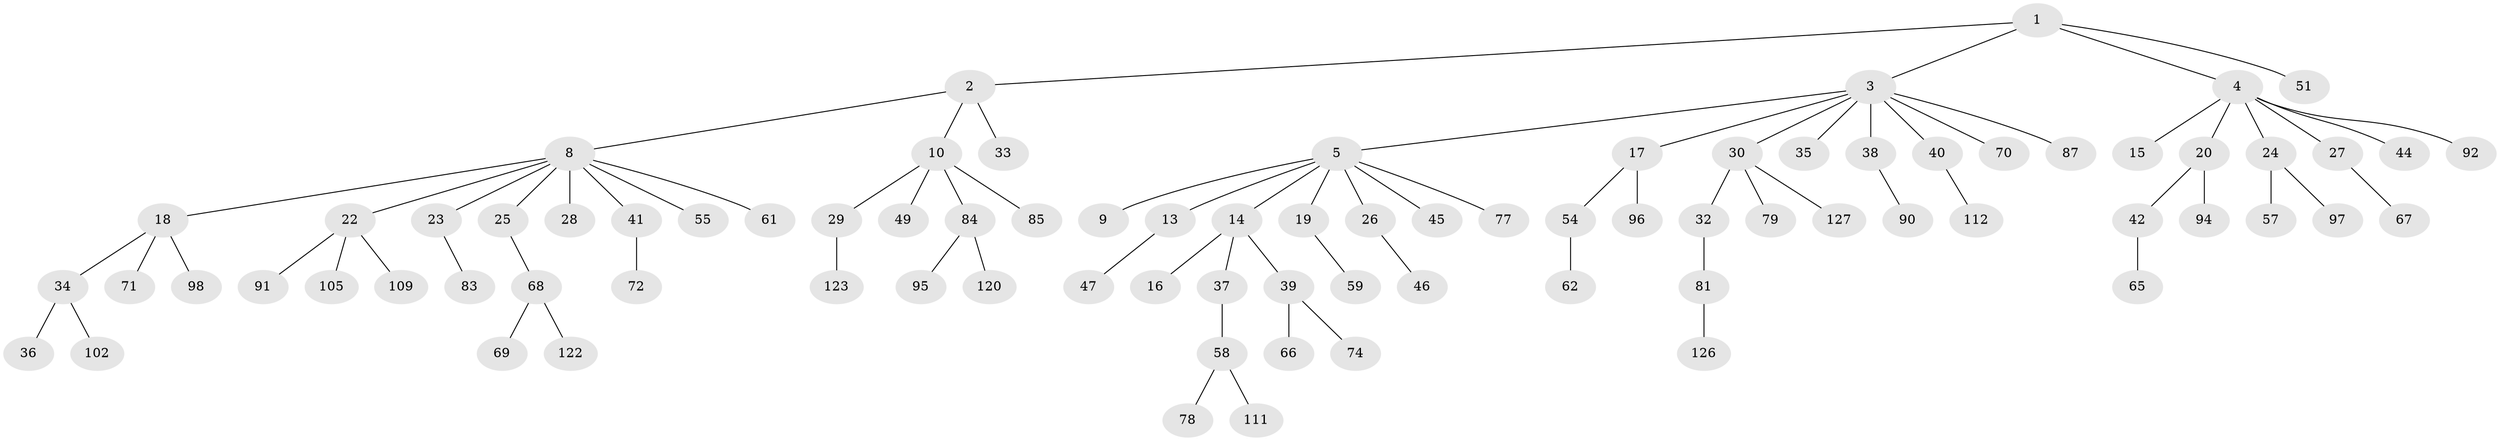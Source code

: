 // original degree distribution, {5: 0.05384615384615385, 6: 0.023076923076923078, 4: 0.05384615384615385, 1: 0.49230769230769234, 2: 0.26153846153846155, 3: 0.11538461538461539}
// Generated by graph-tools (version 1.1) at 2025/42/03/06/25 10:42:02]
// undirected, 84 vertices, 83 edges
graph export_dot {
graph [start="1"]
  node [color=gray90,style=filled];
  1 [super="+56"];
  2 [super="+114"];
  3 [super="+11"];
  4 [super="+6"];
  5 [super="+7"];
  8 [super="+21"];
  9;
  10 [super="+12"];
  13 [super="+48"];
  14 [super="+80"];
  15 [super="+128"];
  16;
  17 [super="+88"];
  18 [super="+64"];
  19 [super="+31"];
  20;
  22 [super="+86"];
  23 [super="+121"];
  24 [super="+82"];
  25;
  26 [super="+73"];
  27 [super="+43"];
  28;
  29 [super="+89"];
  30 [super="+99"];
  32 [super="+113"];
  33 [super="+103"];
  34 [super="+63"];
  35;
  36;
  37 [super="+60"];
  38 [super="+75"];
  39 [super="+53"];
  40;
  41 [super="+50"];
  42 [super="+52"];
  44;
  45;
  46;
  47;
  49 [super="+106"];
  51;
  54;
  55;
  57 [super="+124"];
  58 [super="+129"];
  59;
  61 [super="+110"];
  62 [super="+107"];
  65;
  66;
  67 [super="+108"];
  68 [super="+76"];
  69;
  70 [super="+100"];
  71;
  72 [super="+101"];
  74;
  77 [super="+125"];
  78;
  79;
  81 [super="+104"];
  83;
  84 [super="+93"];
  85;
  87 [super="+116"];
  90;
  91;
  92;
  94;
  95;
  96 [super="+119"];
  97 [super="+118"];
  98 [super="+115"];
  102 [super="+130"];
  105;
  109;
  111;
  112 [super="+117"];
  120;
  122;
  123;
  126;
  127;
  1 -- 2;
  1 -- 3;
  1 -- 4;
  1 -- 51;
  2 -- 8;
  2 -- 10;
  2 -- 33;
  3 -- 5;
  3 -- 38;
  3 -- 40;
  3 -- 87;
  3 -- 17;
  3 -- 35;
  3 -- 70;
  3 -- 30;
  4 -- 15;
  4 -- 24;
  4 -- 27;
  4 -- 20;
  4 -- 44;
  4 -- 92;
  5 -- 9;
  5 -- 13;
  5 -- 14;
  5 -- 77;
  5 -- 45;
  5 -- 26;
  5 -- 19;
  8 -- 18;
  8 -- 41;
  8 -- 55;
  8 -- 22;
  8 -- 23;
  8 -- 25;
  8 -- 28;
  8 -- 61;
  10 -- 29;
  10 -- 49;
  10 -- 85;
  10 -- 84;
  13 -- 47;
  14 -- 16;
  14 -- 37;
  14 -- 39;
  17 -- 54;
  17 -- 96;
  18 -- 34;
  18 -- 98;
  18 -- 71;
  19 -- 59;
  20 -- 42;
  20 -- 94;
  22 -- 105;
  22 -- 109;
  22 -- 91;
  23 -- 83;
  24 -- 57;
  24 -- 97;
  25 -- 68;
  26 -- 46;
  27 -- 67;
  29 -- 123;
  30 -- 32;
  30 -- 79;
  30 -- 127;
  32 -- 81;
  34 -- 36;
  34 -- 102;
  37 -- 58;
  38 -- 90;
  39 -- 66;
  39 -- 74;
  40 -- 112;
  41 -- 72;
  42 -- 65;
  54 -- 62;
  58 -- 78;
  58 -- 111;
  68 -- 69;
  68 -- 122;
  81 -- 126;
  84 -- 95;
  84 -- 120;
}
